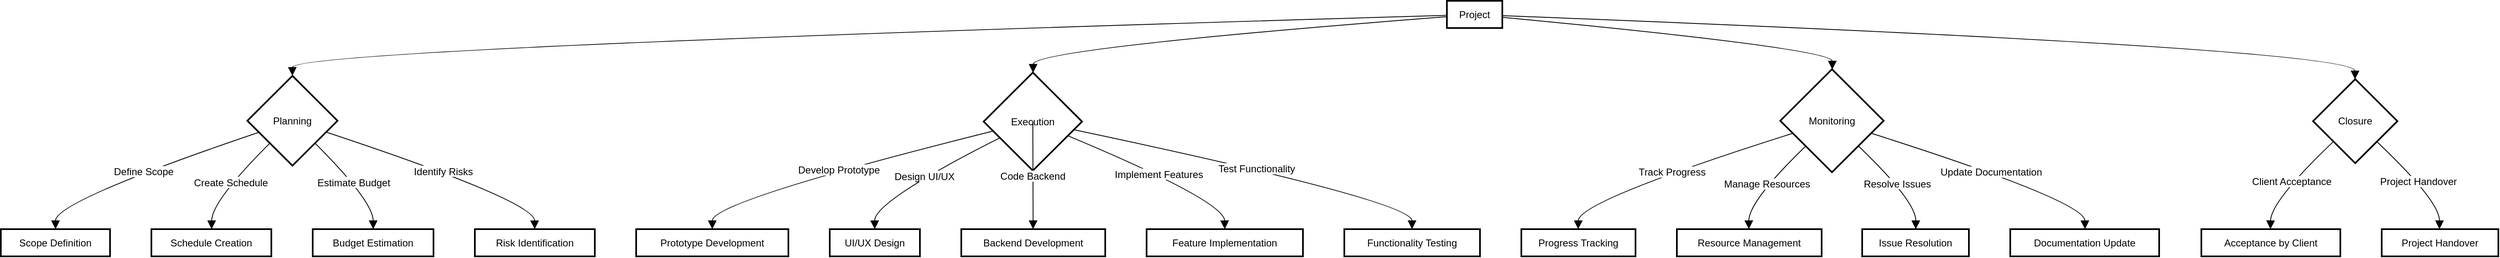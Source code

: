 <mxfile version="24.2.8" type="github">
  <diagram name="Page-1" id="kvyYRRxkiYFc6ekp1rtT">
    <mxGraphModel dx="2867" dy="1349" grid="0" gridSize="10" guides="1" tooltips="1" connect="1" arrows="1" fold="1" page="0" pageScale="1" pageWidth="850" pageHeight="1100" math="0" shadow="0">
      <root>
        <mxCell id="0" />
        <mxCell id="1" parent="0" />
        <mxCell id="HsKF33MQj9SgOpsH3QYi-1" value="Project" style="whiteSpace=wrap;strokeWidth=2;" vertex="1" parent="1">
          <mxGeometry x="1768" y="20" width="67" height="33" as="geometry" />
        </mxCell>
        <mxCell id="HsKF33MQj9SgOpsH3QYi-2" value="Planning" style="rhombus;strokeWidth=2;whiteSpace=wrap;" vertex="1" parent="1">
          <mxGeometry x="318" y="111" width="109" height="109" as="geometry" />
        </mxCell>
        <mxCell id="HsKF33MQj9SgOpsH3QYi-3" value="Scope Definition" style="whiteSpace=wrap;strokeWidth=2;" vertex="1" parent="1">
          <mxGeometry x="20" y="297" width="132" height="33" as="geometry" />
        </mxCell>
        <mxCell id="HsKF33MQj9SgOpsH3QYi-4" value="Schedule Creation" style="whiteSpace=wrap;strokeWidth=2;" vertex="1" parent="1">
          <mxGeometry x="202" y="297" width="145" height="33" as="geometry" />
        </mxCell>
        <mxCell id="HsKF33MQj9SgOpsH3QYi-5" value="Budget Estimation" style="whiteSpace=wrap;strokeWidth=2;" vertex="1" parent="1">
          <mxGeometry x="397" y="297" width="146" height="33" as="geometry" />
        </mxCell>
        <mxCell id="HsKF33MQj9SgOpsH3QYi-6" value="Risk Identification" style="whiteSpace=wrap;strokeWidth=2;" vertex="1" parent="1">
          <mxGeometry x="593" y="297" width="145" height="33" as="geometry" />
        </mxCell>
        <mxCell id="HsKF33MQj9SgOpsH3QYi-7" value="Execution" style="rhombus;strokeWidth=2;whiteSpace=wrap;" vertex="1" parent="1">
          <mxGeometry x="1208" y="107" width="119" height="119" as="geometry" />
        </mxCell>
        <mxCell id="HsKF33MQj9SgOpsH3QYi-8" value="Prototype Development" style="whiteSpace=wrap;strokeWidth=2;" vertex="1" parent="1">
          <mxGeometry x="788" y="297" width="184" height="33" as="geometry" />
        </mxCell>
        <mxCell id="HsKF33MQj9SgOpsH3QYi-9" value="UI/UX Design" style="whiteSpace=wrap;strokeWidth=2;" vertex="1" parent="1">
          <mxGeometry x="1022" y="297" width="109" height="33" as="geometry" />
        </mxCell>
        <mxCell id="HsKF33MQj9SgOpsH3QYi-10" value="Backend Development" style="whiteSpace=wrap;strokeWidth=2;" vertex="1" parent="1">
          <mxGeometry x="1181" y="297" width="174" height="33" as="geometry" />
        </mxCell>
        <mxCell id="HsKF33MQj9SgOpsH3QYi-11" value="Feature Implementation" style="whiteSpace=wrap;strokeWidth=2;" vertex="1" parent="1">
          <mxGeometry x="1405" y="297" width="189" height="33" as="geometry" />
        </mxCell>
        <mxCell id="HsKF33MQj9SgOpsH3QYi-12" value="Functionality Testing" style="whiteSpace=wrap;strokeWidth=2;" vertex="1" parent="1">
          <mxGeometry x="1644" y="297" width="164" height="33" as="geometry" />
        </mxCell>
        <mxCell id="HsKF33MQj9SgOpsH3QYi-13" value="Monitoring" style="rhombus;strokeWidth=2;whiteSpace=wrap;" vertex="1" parent="1">
          <mxGeometry x="2171" y="103" width="125" height="125" as="geometry" />
        </mxCell>
        <mxCell id="HsKF33MQj9SgOpsH3QYi-14" value="Progress Tracking" style="whiteSpace=wrap;strokeWidth=2;" vertex="1" parent="1">
          <mxGeometry x="1858" y="297" width="138" height="33" as="geometry" />
        </mxCell>
        <mxCell id="HsKF33MQj9SgOpsH3QYi-15" value="Resource Management" style="whiteSpace=wrap;strokeWidth=2;" vertex="1" parent="1">
          <mxGeometry x="2046" y="297" width="175" height="33" as="geometry" />
        </mxCell>
        <mxCell id="HsKF33MQj9SgOpsH3QYi-16" value="Issue Resolution" style="whiteSpace=wrap;strokeWidth=2;" vertex="1" parent="1">
          <mxGeometry x="2270" y="297" width="129" height="33" as="geometry" />
        </mxCell>
        <mxCell id="HsKF33MQj9SgOpsH3QYi-17" value="Documentation Update" style="whiteSpace=wrap;strokeWidth=2;" vertex="1" parent="1">
          <mxGeometry x="2449" y="297" width="180" height="33" as="geometry" />
        </mxCell>
        <mxCell id="HsKF33MQj9SgOpsH3QYi-18" value="Closure" style="rhombus;strokeWidth=2;whiteSpace=wrap;" vertex="1" parent="1">
          <mxGeometry x="2815" y="115" width="102" height="102" as="geometry" />
        </mxCell>
        <mxCell id="HsKF33MQj9SgOpsH3QYi-19" value="Acceptance by Client" style="whiteSpace=wrap;strokeWidth=2;" vertex="1" parent="1">
          <mxGeometry x="2680" y="297" width="168" height="33" as="geometry" />
        </mxCell>
        <mxCell id="HsKF33MQj9SgOpsH3QYi-20" value="Project Handover" style="whiteSpace=wrap;strokeWidth=2;" vertex="1" parent="1">
          <mxGeometry x="2898" y="297" width="141" height="33" as="geometry" />
        </mxCell>
        <mxCell id="HsKF33MQj9SgOpsH3QYi-21" value="" style="curved=1;startArrow=none;endArrow=block;exitX=-0.003;exitY=0.536;entryX=0.5;entryY=0.002;rounded=0;fontSize=12;startSize=8;endSize=8;" edge="1" parent="1" source="HsKF33MQj9SgOpsH3QYi-1" target="HsKF33MQj9SgOpsH3QYi-2">
          <mxGeometry relative="1" as="geometry">
            <Array as="points">
              <mxPoint x="372" y="78" />
            </Array>
          </mxGeometry>
        </mxCell>
        <mxCell id="HsKF33MQj9SgOpsH3QYi-22" value="Define Scope" style="curved=1;startArrow=none;endArrow=block;exitX=-0.001;exitY=0.673;entryX=0.501;entryY=-0.008;rounded=0;fontSize=12;startSize=8;endSize=8;" edge="1" parent="1" source="HsKF33MQj9SgOpsH3QYi-2" target="HsKF33MQj9SgOpsH3QYi-3">
          <mxGeometry relative="1" as="geometry">
            <Array as="points">
              <mxPoint x="86" y="263" />
            </Array>
          </mxGeometry>
        </mxCell>
        <mxCell id="HsKF33MQj9SgOpsH3QYi-23" value="Create Schedule" style="curved=1;startArrow=none;endArrow=block;exitX=-0.001;exitY=0.999;entryX=0.502;entryY=-0.008;rounded=0;fontSize=12;startSize=8;endSize=8;" edge="1" parent="1" source="HsKF33MQj9SgOpsH3QYi-2" target="HsKF33MQj9SgOpsH3QYi-4">
          <mxGeometry relative="1" as="geometry">
            <Array as="points">
              <mxPoint x="275" y="263" />
            </Array>
          </mxGeometry>
        </mxCell>
        <mxCell id="HsKF33MQj9SgOpsH3QYi-24" value="Estimate Budget" style="curved=1;startArrow=none;endArrow=block;exitX=1.001;exitY=0.999;entryX=0.501;entryY=-0.008;rounded=0;fontSize=12;startSize=8;endSize=8;" edge="1" parent="1" source="HsKF33MQj9SgOpsH3QYi-2" target="HsKF33MQj9SgOpsH3QYi-5">
          <mxGeometry relative="1" as="geometry">
            <Array as="points">
              <mxPoint x="470" y="263" />
            </Array>
          </mxGeometry>
        </mxCell>
        <mxCell id="HsKF33MQj9SgOpsH3QYi-25" value="Identify Risks" style="curved=1;startArrow=none;endArrow=block;exitX=1.001;exitY=0.669;entryX=0.499;entryY=-0.008;rounded=0;fontSize=12;startSize=8;endSize=8;" edge="1" parent="1" source="HsKF33MQj9SgOpsH3QYi-2" target="HsKF33MQj9SgOpsH3QYi-6">
          <mxGeometry relative="1" as="geometry">
            <Array as="points">
              <mxPoint x="665" y="263" />
            </Array>
          </mxGeometry>
        </mxCell>
        <mxCell id="HsKF33MQj9SgOpsH3QYi-26" value="" style="curved=1;startArrow=none;endArrow=block;exitX=-0.003;exitY=0.585;entryX=0.502;entryY=-0.004;rounded=0;fontSize=12;startSize=8;endSize=8;" edge="1" parent="1" source="HsKF33MQj9SgOpsH3QYi-1" target="HsKF33MQj9SgOpsH3QYi-7">
          <mxGeometry relative="1" as="geometry">
            <Array as="points">
              <mxPoint x="1268" y="78" />
            </Array>
          </mxGeometry>
        </mxCell>
        <mxCell id="HsKF33MQj9SgOpsH3QYi-27" value="Develop Prototype" style="curved=1;startArrow=none;endArrow=block;exitX=0.004;exitY=0.619;entryX=0.5;entryY=-0.008;rounded=0;fontSize=12;startSize=8;endSize=8;" edge="1" parent="1" source="HsKF33MQj9SgOpsH3QYi-7" target="HsKF33MQj9SgOpsH3QYi-8">
          <mxGeometry relative="1" as="geometry">
            <Array as="points">
              <mxPoint x="880" y="263" />
            </Array>
          </mxGeometry>
        </mxCell>
        <mxCell id="HsKF33MQj9SgOpsH3QYi-28" value="Design UI/UX" style="curved=1;startArrow=none;endArrow=block;exitX=0.004;exitY=0.746;entryX=0.499;entryY=-0.008;rounded=0;fontSize=12;startSize=8;endSize=8;" edge="1" parent="1" source="HsKF33MQj9SgOpsH3QYi-7" target="HsKF33MQj9SgOpsH3QYi-9">
          <mxGeometry relative="1" as="geometry">
            <Array as="points">
              <mxPoint x="1076" y="263" />
            </Array>
          </mxGeometry>
        </mxCell>
        <mxCell id="HsKF33MQj9SgOpsH3QYi-29" value="Code Backend" style="curved=1;startArrow=none;endArrow=block;exitX=0.502;exitY=0.993;entryX=0.499;entryY=-0.008;rounded=0;fontSize=12;startSize=8;endSize=8;" edge="1" parent="1" source="HsKF33MQj9SgOpsH3QYi-7" target="HsKF33MQj9SgOpsH3QYi-10">
          <mxGeometry relative="1" as="geometry">
            <Array as="points" />
          </mxGeometry>
        </mxCell>
        <mxCell id="HsKF33MQj9SgOpsH3QYi-30" value="Implement Features" style="curved=1;startArrow=none;endArrow=block;exitX=1.0;exitY=0.703;entryX=0.5;entryY=-0.008;rounded=0;fontSize=12;startSize=8;endSize=8;" edge="1" parent="1" source="HsKF33MQj9SgOpsH3QYi-7" target="HsKF33MQj9SgOpsH3QYi-11">
          <mxGeometry relative="1" as="geometry">
            <Array as="points">
              <mxPoint x="1499" y="263" />
            </Array>
          </mxGeometry>
        </mxCell>
        <mxCell id="HsKF33MQj9SgOpsH3QYi-31" value="Test Functionality" style="curved=1;startArrow=none;endArrow=block;exitX=1.0;exitY=0.6;entryX=0.499;entryY=-0.008;rounded=0;fontSize=12;startSize=8;endSize=8;" edge="1" parent="1" source="HsKF33MQj9SgOpsH3QYi-7" target="HsKF33MQj9SgOpsH3QYi-12">
          <mxGeometry relative="1" as="geometry">
            <Array as="points">
              <mxPoint x="1726" y="263" />
            </Array>
          </mxGeometry>
        </mxCell>
        <mxCell id="HsKF33MQj9SgOpsH3QYi-32" value="" style="curved=1;startArrow=none;endArrow=block;exitX=0.995;exitY=0.604;entryX=0.503;entryY=0.003;rounded=0;fontSize=12;startSize=8;endSize=8;" edge="1" parent="1" source="HsKF33MQj9SgOpsH3QYi-1" target="HsKF33MQj9SgOpsH3QYi-13">
          <mxGeometry relative="1" as="geometry">
            <Array as="points">
              <mxPoint x="2234" y="78" />
            </Array>
          </mxGeometry>
        </mxCell>
        <mxCell id="HsKF33MQj9SgOpsH3QYi-33" value="Track Progress" style="curved=1;startArrow=none;endArrow=block;exitX=0.003;exitY=0.66;entryX=0.498;entryY=-0.008;rounded=0;fontSize=12;startSize=8;endSize=8;" edge="1" parent="1" source="HsKF33MQj9SgOpsH3QYi-13" target="HsKF33MQj9SgOpsH3QYi-14">
          <mxGeometry relative="1" as="geometry">
            <Array as="points">
              <mxPoint x="1927" y="263" />
            </Array>
          </mxGeometry>
        </mxCell>
        <mxCell id="HsKF33MQj9SgOpsH3QYi-34" value="Manage Resources" style="curved=1;startArrow=none;endArrow=block;exitX=0.003;exitY=0.982;entryX=0.497;entryY=-0.008;rounded=0;fontSize=12;startSize=8;endSize=8;" edge="1" parent="1" source="HsKF33MQj9SgOpsH3QYi-13" target="HsKF33MQj9SgOpsH3QYi-15">
          <mxGeometry relative="1" as="geometry">
            <Array as="points">
              <mxPoint x="2133" y="263" />
            </Array>
          </mxGeometry>
        </mxCell>
        <mxCell id="HsKF33MQj9SgOpsH3QYi-35" value="Resolve Issues" style="curved=1;startArrow=none;endArrow=block;exitX=1.003;exitY=0.982;entryX=0.502;entryY=-0.008;rounded=0;fontSize=12;startSize=8;endSize=8;" edge="1" parent="1" source="HsKF33MQj9SgOpsH3QYi-13" target="HsKF33MQj9SgOpsH3QYi-16">
          <mxGeometry relative="1" as="geometry">
            <Array as="points">
              <mxPoint x="2335" y="263" />
            </Array>
          </mxGeometry>
        </mxCell>
        <mxCell id="HsKF33MQj9SgOpsH3QYi-36" value="Update Documentation" style="curved=1;startArrow=none;endArrow=block;exitX=1.003;exitY=0.661;entryX=0.502;entryY=-0.008;rounded=0;fontSize=12;startSize=8;endSize=8;" edge="1" parent="1" source="HsKF33MQj9SgOpsH3QYi-13" target="HsKF33MQj9SgOpsH3QYi-17">
          <mxGeometry relative="1" as="geometry">
            <Array as="points">
              <mxPoint x="2539" y="263" />
            </Array>
          </mxGeometry>
        </mxCell>
        <mxCell id="HsKF33MQj9SgOpsH3QYi-37" value="" style="curved=1;startArrow=none;endArrow=block;exitX=0.995;exitY=0.546;entryX=0.497;entryY=0.001;rounded=0;fontSize=12;startSize=8;endSize=8;" edge="1" parent="1" source="HsKF33MQj9SgOpsH3QYi-1" target="HsKF33MQj9SgOpsH3QYi-18">
          <mxGeometry relative="1" as="geometry">
            <Array as="points">
              <mxPoint x="2866" y="78" />
            </Array>
          </mxGeometry>
        </mxCell>
        <mxCell id="HsKF33MQj9SgOpsH3QYi-38" value="Client Acceptance" style="curved=1;startArrow=none;endArrow=block;exitX=-0.001;exitY=0.97;entryX=0.497;entryY=-0.008;rounded=0;fontSize=12;startSize=8;endSize=8;" edge="1" parent="1" source="HsKF33MQj9SgOpsH3QYi-18" target="HsKF33MQj9SgOpsH3QYi-19">
          <mxGeometry relative="1" as="geometry">
            <Array as="points">
              <mxPoint x="2764" y="263" />
            </Array>
          </mxGeometry>
        </mxCell>
        <mxCell id="HsKF33MQj9SgOpsH3QYi-39" value="Project Handover" style="curved=1;startArrow=none;endArrow=block;exitX=0.995;exitY=0.97;entryX=0.495;entryY=-0.008;rounded=0;fontSize=12;startSize=8;endSize=8;" edge="1" parent="1" source="HsKF33MQj9SgOpsH3QYi-18" target="HsKF33MQj9SgOpsH3QYi-20">
          <mxGeometry relative="1" as="geometry">
            <Array as="points">
              <mxPoint x="2968" y="263" />
            </Array>
          </mxGeometry>
        </mxCell>
      </root>
    </mxGraphModel>
  </diagram>
</mxfile>
